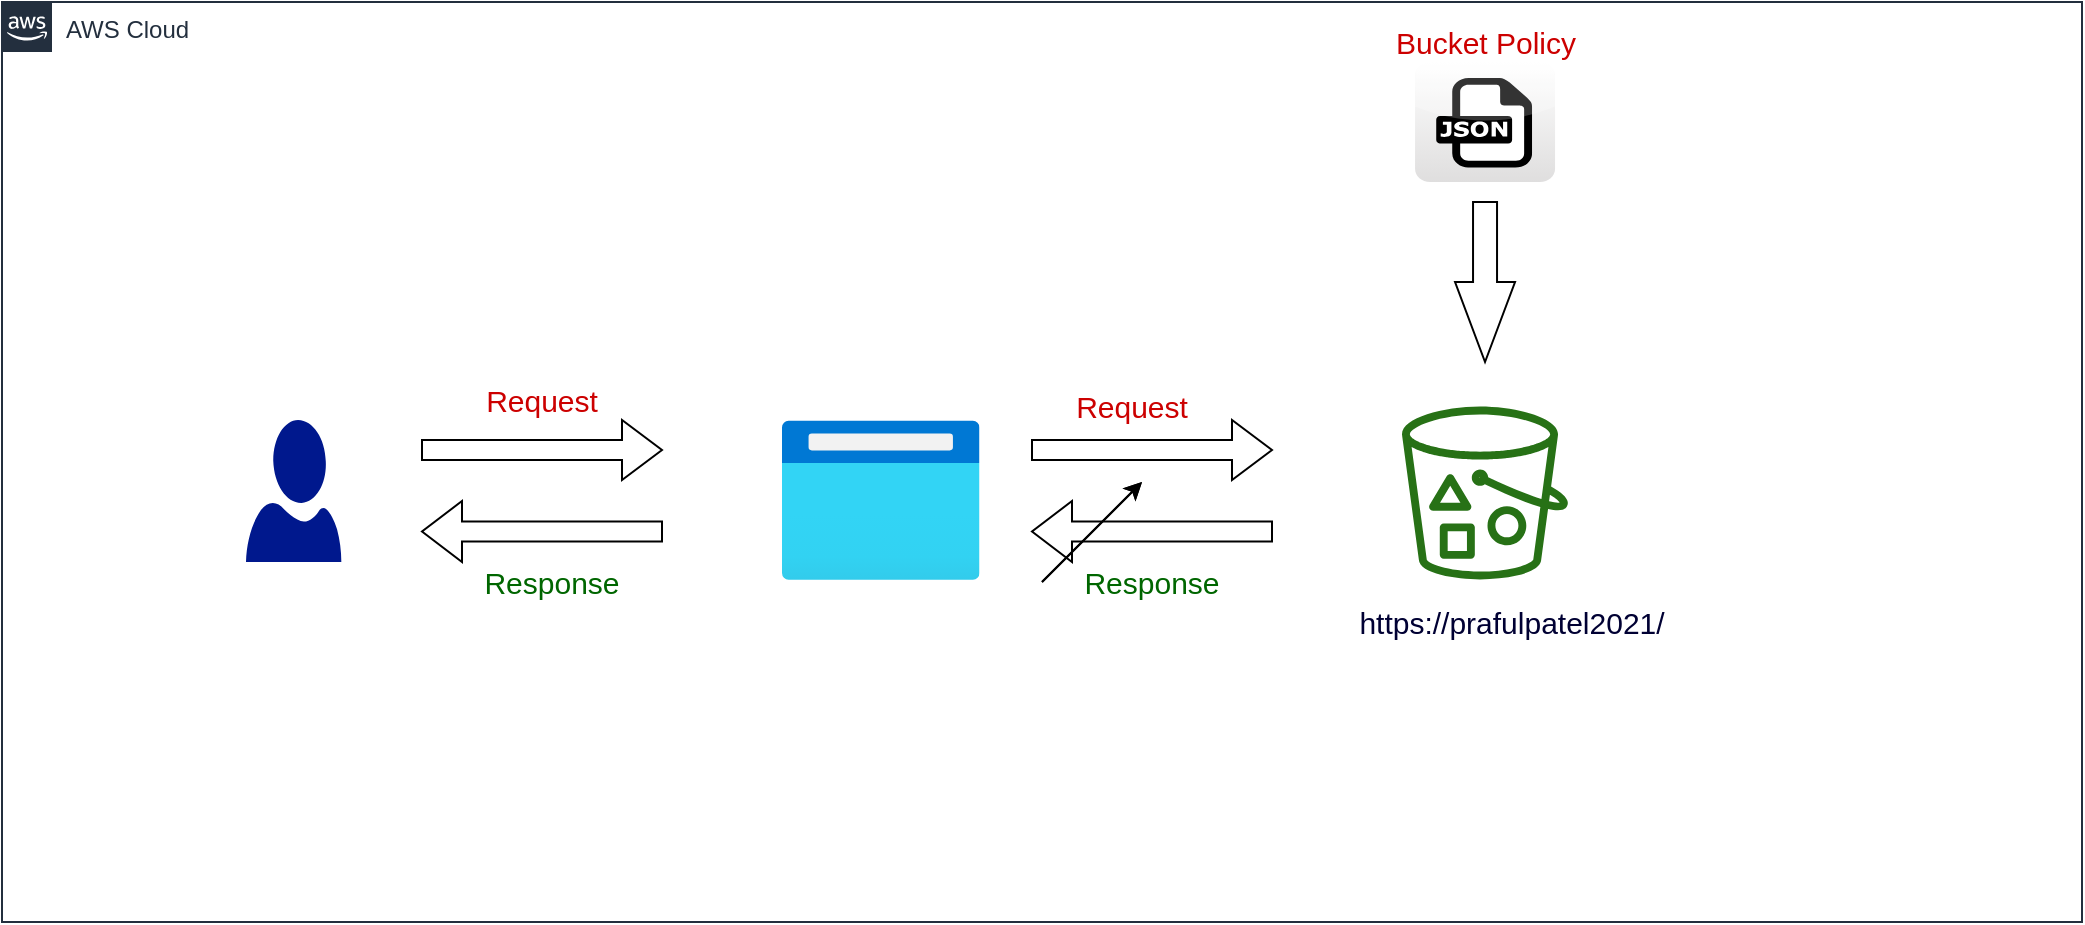 <mxfile version="14.7.6" type="github"><diagram id="7mWb_QVSyXpmji1LLNrM" name="Page-1"><mxGraphModel dx="1969" dy="772" grid="1" gridSize="10" guides="1" tooltips="1" connect="1" arrows="1" fold="1" page="1" pageScale="1" pageWidth="850" pageHeight="1100" math="0" shadow="0"><root><mxCell id="0"/><mxCell id="1" parent="0"/><mxCell id="ZSu7wK49uFVJS4eU9fQS-1" value="AWS Cloud" style="points=[[0,0],[0.25,0],[0.5,0],[0.75,0],[1,0],[1,0.25],[1,0.5],[1,0.75],[1,1],[0.75,1],[0.5,1],[0.25,1],[0,1],[0,0.75],[0,0.5],[0,0.25]];outlineConnect=0;gradientColor=none;html=1;whiteSpace=wrap;fontSize=12;fontStyle=0;shape=mxgraph.aws4.group;grIcon=mxgraph.aws4.group_aws_cloud_alt;strokeColor=#232F3E;fillColor=none;verticalAlign=top;align=left;spacingLeft=30;fontColor=#232F3E;dashed=0;" vertex="1" parent="1"><mxGeometry x="-210" width="1040" height="460" as="geometry"/></mxCell><mxCell id="ZSu7wK49uFVJS4eU9fQS-2" value="" style="aspect=fixed;pointerEvents=1;shadow=0;dashed=0;html=1;strokeColor=none;labelPosition=center;verticalLabelPosition=bottom;verticalAlign=top;align=center;fillColor=#00188D;shape=mxgraph.azure.user" vertex="1" parent="1"><mxGeometry x="-88" y="209" width="47.67" height="71" as="geometry"/></mxCell><mxCell id="ZSu7wK49uFVJS4eU9fQS-3" value="" style="outlineConnect=0;fontColor=#232F3E;gradientColor=none;fillColor=#277116;strokeColor=none;dashed=0;verticalLabelPosition=bottom;verticalAlign=top;align=center;html=1;fontSize=12;fontStyle=0;aspect=fixed;pointerEvents=1;shape=mxgraph.aws4.bucket_with_objects;" vertex="1" parent="1"><mxGeometry x="490" y="191.25" width="83.04" height="108.5" as="geometry"/></mxCell><mxCell id="ZSu7wK49uFVJS4eU9fQS-4" value="" style="dashed=0;outlineConnect=0;html=1;align=center;labelPosition=center;verticalLabelPosition=bottom;verticalAlign=top;shape=mxgraph.webicons.json;gradientColor=#DFDEDE" vertex="1" parent="1"><mxGeometry x="496.52" y="30" width="70" height="60" as="geometry"/></mxCell><mxCell id="ZSu7wK49uFVJS4eU9fQS-16" value="" style="aspect=fixed;html=1;points=[];align=center;image;fontSize=12;image=img/lib/azure2/general/Browser.svg;" vertex="1" parent="1"><mxGeometry x="180" y="198.5" width="98.75" height="101.25" as="geometry"/></mxCell><mxCell id="ZSu7wK49uFVJS4eU9fQS-28" value="" style="html=1;shadow=0;dashed=0;align=center;verticalAlign=middle;shape=mxgraph.arrows2.arrow;dy=0.67;dx=20;notch=0;fontSize=26;fillColor=none;" vertex="1" parent="1"><mxGeometry y="209" width="120" height="30" as="geometry"/></mxCell><mxCell id="ZSu7wK49uFVJS4eU9fQS-29" value="" style="html=1;shadow=0;dashed=0;align=center;verticalAlign=middle;shape=mxgraph.arrows2.arrow;dy=0.67;dx=20;notch=0;fontSize=26;fillColor=none;" vertex="1" parent="1"><mxGeometry x="305" y="209" width="120" height="30" as="geometry"/></mxCell><mxCell id="ZSu7wK49uFVJS4eU9fQS-34" value="" style="html=1;shadow=0;dashed=0;align=center;verticalAlign=middle;shape=mxgraph.arrows2.arrow;dy=0.67;dx=20;notch=0;fontSize=26;fillColor=none;rotation=-180;" vertex="1" parent="1"><mxGeometry y="249.5" width="120" height="30.5" as="geometry"/></mxCell><mxCell id="ZSu7wK49uFVJS4eU9fQS-35" value="" style="html=1;shadow=0;dashed=0;align=center;verticalAlign=middle;shape=mxgraph.arrows2.arrow;dy=0.67;dx=20;notch=0;fontSize=26;fillColor=none;rotation=-180;" vertex="1" parent="1"><mxGeometry x="305" y="249.5" width="120" height="30.5" as="geometry"/></mxCell><mxCell id="ZSu7wK49uFVJS4eU9fQS-36" value="Request" style="text;html=1;strokeColor=none;fillColor=none;align=center;verticalAlign=middle;whiteSpace=wrap;rounded=0;fontSize=15;fontColor=#CC0000;" vertex="1" parent="1"><mxGeometry x="15" y="189" width="90" height="20" as="geometry"/></mxCell><mxCell id="ZSu7wK49uFVJS4eU9fQS-37" value="Request" style="text;html=1;strokeColor=none;fillColor=none;align=center;verticalAlign=middle;whiteSpace=wrap;rounded=0;fontSize=15;fontColor=#CC0000;" vertex="1" parent="1"><mxGeometry x="170" y="191.5" width="370" height="20" as="geometry"/></mxCell><mxCell id="ZSu7wK49uFVJS4eU9fQS-38" value="Response" style="text;html=1;strokeColor=none;fillColor=none;align=center;verticalAlign=middle;whiteSpace=wrap;rounded=0;fontSize=15;fontColor=#006600;" vertex="1" parent="1"><mxGeometry x="320" y="280" width="90" height="20" as="geometry"/></mxCell><mxCell id="ZSu7wK49uFVJS4eU9fQS-39" value="Response" style="text;html=1;strokeColor=none;fillColor=none;align=center;verticalAlign=middle;whiteSpace=wrap;rounded=0;fontSize=15;fontColor=#006600;" vertex="1" parent="1"><mxGeometry x="20" y="280" width="90" height="20" as="geometry"/></mxCell><mxCell id="ZSu7wK49uFVJS4eU9fQS-40" value="Bucket Policy" style="text;html=1;strokeColor=none;fillColor=none;align=center;verticalAlign=middle;whiteSpace=wrap;rounded=0;fontSize=15;fontColor=#CC0000;" vertex="1" parent="1"><mxGeometry x="476.52" y="10" width="110" height="20" as="geometry"/></mxCell><mxCell id="ZSu7wK49uFVJS4eU9fQS-46" value="https://prafulpatel2021/" style="text;html=1;strokeColor=none;fillColor=none;align=center;verticalAlign=middle;whiteSpace=wrap;rounded=0;fontSize=15;fontColor=#000033;" vertex="1" parent="1"><mxGeometry x="360" y="300" width="370" height="20" as="geometry"/></mxCell><mxCell id="ZSu7wK49uFVJS4eU9fQS-47" value="" style="endArrow=classic;html=1;fontSize=15;fontColor=#000033;" edge="1" parent="1"><mxGeometry width="50" height="50" relative="1" as="geometry"><mxPoint x="310" y="290" as="sourcePoint"/><mxPoint x="360" y="240" as="targetPoint"/></mxGeometry></mxCell><mxCell id="ZSu7wK49uFVJS4eU9fQS-48" value="" style="endArrow=classic;html=1;fontSize=15;fontColor=#000033;" edge="1" parent="1"><mxGeometry width="50" height="50" relative="1" as="geometry"><mxPoint x="310" y="290" as="sourcePoint"/><mxPoint x="360" y="240" as="targetPoint"/></mxGeometry></mxCell><mxCell id="ZSu7wK49uFVJS4eU9fQS-50" value="" style="html=1;shadow=0;dashed=0;align=center;verticalAlign=middle;shape=mxgraph.arrows2.arrow;dy=0.6;dx=40;direction=south;notch=0;fontSize=15;fontColor=#000033;fillColor=none;" vertex="1" parent="1"><mxGeometry x="516.52" y="100" width="30" height="80" as="geometry"/></mxCell></root></mxGraphModel></diagram></mxfile>